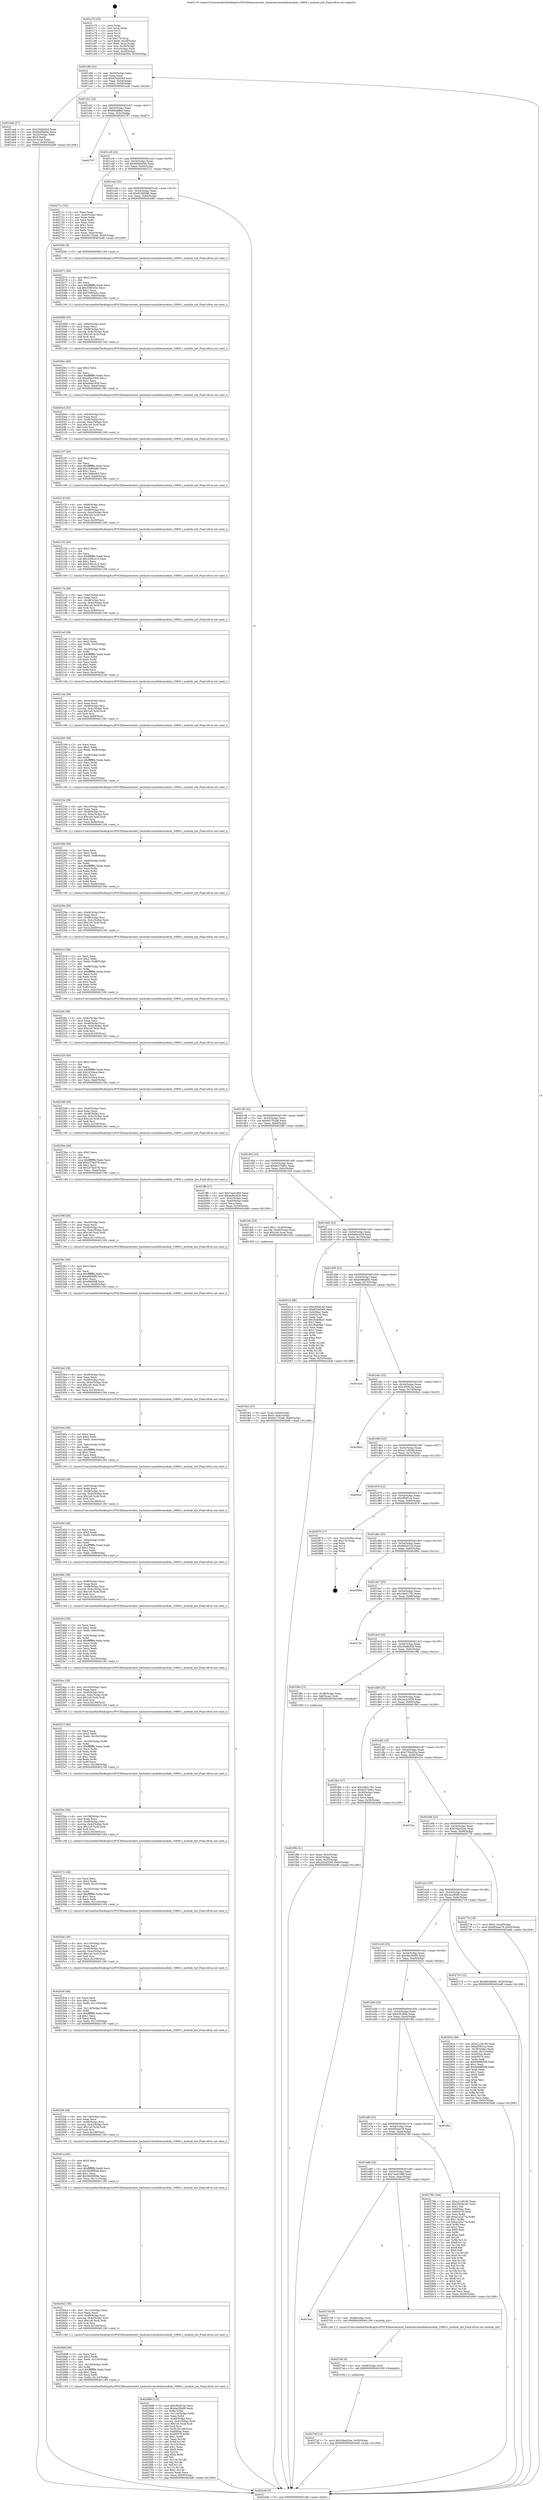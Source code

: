 digraph "0x401c70" {
  label = "0x401c70 (/mnt/c/Users/mathe/Desktop/tcc/POCII/binaries/extr_hashcatsrcmodulesmodule_10800.c_module_init_Final-ollvm.out::main(0))"
  labelloc = "t"
  node[shape=record]

  Entry [label="",width=0.3,height=0.3,shape=circle,fillcolor=black,style=filled]
  "0x401c9b" [label="{
     0x401c9b [23]\l
     | [instrs]\l
     &nbsp;&nbsp;0x401c9b \<+3\>: mov -0x50(%rbp),%eax\l
     &nbsp;&nbsp;0x401c9e \<+2\>: mov %eax,%ecx\l
     &nbsp;&nbsp;0x401ca0 \<+6\>: sub $0x833ab594,%ecx\l
     &nbsp;&nbsp;0x401ca6 \<+3\>: mov %eax,-0x54(%rbp)\l
     &nbsp;&nbsp;0x401ca9 \<+3\>: mov %ecx,-0x58(%rbp)\l
     &nbsp;&nbsp;0x401cac \<+6\>: je 0000000000401eab \<main+0x23b\>\l
  }"]
  "0x401eab" [label="{
     0x401eab [27]\l
     | [instrs]\l
     &nbsp;&nbsp;0x401eab \<+5\>: mov $0x20ddb92d,%eax\l
     &nbsp;&nbsp;0x401eb0 \<+5\>: mov $0xbb46a84e,%ecx\l
     &nbsp;&nbsp;0x401eb5 \<+3\>: mov -0x24(%rbp),%edx\l
     &nbsp;&nbsp;0x401eb8 \<+3\>: cmp $0x2,%edx\l
     &nbsp;&nbsp;0x401ebb \<+3\>: cmovne %ecx,%eax\l
     &nbsp;&nbsp;0x401ebe \<+3\>: mov %eax,-0x50(%rbp)\l
     &nbsp;&nbsp;0x401ec1 \<+5\>: jmp 0000000000402ed6 \<main+0x1266\>\l
  }"]
  "0x401cb2" [label="{
     0x401cb2 [22]\l
     | [instrs]\l
     &nbsp;&nbsp;0x401cb2 \<+5\>: jmp 0000000000401cb7 \<main+0x47\>\l
     &nbsp;&nbsp;0x401cb7 \<+3\>: mov -0x54(%rbp),%eax\l
     &nbsp;&nbsp;0x401cba \<+5\>: sub $0x844affed,%eax\l
     &nbsp;&nbsp;0x401cbf \<+3\>: mov %eax,-0x5c(%rbp)\l
     &nbsp;&nbsp;0x401cc2 \<+6\>: je 0000000000402767 \<main+0xaf7\>\l
  }"]
  "0x402ed6" [label="{
     0x402ed6 [5]\l
     | [instrs]\l
     &nbsp;&nbsp;0x402ed6 \<+5\>: jmp 0000000000401c9b \<main+0x2b\>\l
  }"]
  "0x401c70" [label="{
     0x401c70 [43]\l
     | [instrs]\l
     &nbsp;&nbsp;0x401c70 \<+1\>: push %rbp\l
     &nbsp;&nbsp;0x401c71 \<+3\>: mov %rsp,%rbp\l
     &nbsp;&nbsp;0x401c74 \<+2\>: push %r15\l
     &nbsp;&nbsp;0x401c76 \<+2\>: push %r14\l
     &nbsp;&nbsp;0x401c78 \<+1\>: push %rbx\l
     &nbsp;&nbsp;0x401c79 \<+7\>: sub $0x178,%rsp\l
     &nbsp;&nbsp;0x401c80 \<+7\>: movl $0x0,-0x28(%rbp)\l
     &nbsp;&nbsp;0x401c87 \<+3\>: mov %edi,-0x2c(%rbp)\l
     &nbsp;&nbsp;0x401c8a \<+4\>: mov %rsi,-0x38(%rbp)\l
     &nbsp;&nbsp;0x401c8e \<+3\>: mov -0x2c(%rbp),%edi\l
     &nbsp;&nbsp;0x401c91 \<+3\>: mov %edi,-0x24(%rbp)\l
     &nbsp;&nbsp;0x401c94 \<+7\>: movl $0x833ab594,-0x50(%rbp)\l
  }"]
  Exit [label="",width=0.3,height=0.3,shape=circle,fillcolor=black,style=filled,peripheries=2]
  "0x402767" [label="{
     0x402767\l
  }", style=dashed]
  "0x401cc8" [label="{
     0x401cc8 [22]\l
     | [instrs]\l
     &nbsp;&nbsp;0x401cc8 \<+5\>: jmp 0000000000401ccd \<main+0x5d\>\l
     &nbsp;&nbsp;0x401ccd \<+3\>: mov -0x54(%rbp),%eax\l
     &nbsp;&nbsp;0x401cd0 \<+5\>: sub $0x9004d646,%eax\l
     &nbsp;&nbsp;0x401cd5 \<+3\>: mov %eax,-0x60(%rbp)\l
     &nbsp;&nbsp;0x401cd8 \<+6\>: je 000000000040271c \<main+0xaac\>\l
  }"]
  "0x40274f" [label="{
     0x40274f [12]\l
     | [instrs]\l
     &nbsp;&nbsp;0x40274f \<+7\>: movl $0x34ba02ee,-0x50(%rbp)\l
     &nbsp;&nbsp;0x402756 \<+5\>: jmp 0000000000402ed6 \<main+0x1266\>\l
  }"]
  "0x40271c" [label="{
     0x40271c [33]\l
     | [instrs]\l
     &nbsp;&nbsp;0x40271c \<+2\>: xor %eax,%eax\l
     &nbsp;&nbsp;0x40271e \<+3\>: mov -0x4c(%rbp),%ecx\l
     &nbsp;&nbsp;0x402721 \<+2\>: mov %eax,%edx\l
     &nbsp;&nbsp;0x402723 \<+2\>: sub %ecx,%edx\l
     &nbsp;&nbsp;0x402725 \<+2\>: mov %eax,%ecx\l
     &nbsp;&nbsp;0x402727 \<+3\>: sub $0x1,%ecx\l
     &nbsp;&nbsp;0x40272a \<+2\>: add %ecx,%edx\l
     &nbsp;&nbsp;0x40272c \<+2\>: sub %edx,%eax\l
     &nbsp;&nbsp;0x40272e \<+3\>: mov %eax,-0x4c(%rbp)\l
     &nbsp;&nbsp;0x402731 \<+7\>: movl $0x941752a8,-0x50(%rbp)\l
     &nbsp;&nbsp;0x402738 \<+5\>: jmp 0000000000402ed6 \<main+0x1266\>\l
  }"]
  "0x401cde" [label="{
     0x401cde [22]\l
     | [instrs]\l
     &nbsp;&nbsp;0x401cde \<+5\>: jmp 0000000000401ce3 \<main+0x73\>\l
     &nbsp;&nbsp;0x401ce3 \<+3\>: mov -0x54(%rbp),%eax\l
     &nbsp;&nbsp;0x401ce6 \<+5\>: sub $0x925fd560,%eax\l
     &nbsp;&nbsp;0x401ceb \<+3\>: mov %eax,-0x64(%rbp)\l
     &nbsp;&nbsp;0x401cee \<+6\>: je 000000000040206c \<main+0x3fc\>\l
  }"]
  "0x402746" [label="{
     0x402746 [9]\l
     | [instrs]\l
     &nbsp;&nbsp;0x402746 \<+4\>: mov -0x48(%rbp),%rdi\l
     &nbsp;&nbsp;0x40274a \<+5\>: call 0000000000401030 \<free@plt\>\l
     | [calls]\l
     &nbsp;&nbsp;0x401030 \{1\} (unknown)\l
  }"]
  "0x40206c" [label="{
     0x40206c [5]\l
     | [instrs]\l
     &nbsp;&nbsp;0x40206c \<+5\>: call 0000000000401160 \<next_i\>\l
     | [calls]\l
     &nbsp;&nbsp;0x401160 \{1\} (/mnt/c/Users/mathe/Desktop/tcc/POCII/binaries/extr_hashcatsrcmodulesmodule_10800.c_module_init_Final-ollvm.out::next_i)\l
  }"]
  "0x401cf4" [label="{
     0x401cf4 [22]\l
     | [instrs]\l
     &nbsp;&nbsp;0x401cf4 \<+5\>: jmp 0000000000401cf9 \<main+0x89\>\l
     &nbsp;&nbsp;0x401cf9 \<+3\>: mov -0x54(%rbp),%eax\l
     &nbsp;&nbsp;0x401cfc \<+5\>: sub $0x941752a8,%eax\l
     &nbsp;&nbsp;0x401d01 \<+3\>: mov %eax,-0x68(%rbp)\l
     &nbsp;&nbsp;0x401d04 \<+6\>: je 0000000000401ff9 \<main+0x389\>\l
  }"]
  "0x401ea1" [label="{
     0x401ea1\l
  }", style=dashed]
  "0x401ff9" [label="{
     0x401ff9 [27]\l
     | [instrs]\l
     &nbsp;&nbsp;0x401ff9 \<+5\>: mov $0x7aa41668,%eax\l
     &nbsp;&nbsp;0x401ffe \<+5\>: mov $0xba8ec029,%ecx\l
     &nbsp;&nbsp;0x402003 \<+3\>: mov -0x4c(%rbp),%edx\l
     &nbsp;&nbsp;0x402006 \<+3\>: cmp -0x40(%rbp),%edx\l
     &nbsp;&nbsp;0x402009 \<+3\>: cmovl %ecx,%eax\l
     &nbsp;&nbsp;0x40200c \<+3\>: mov %eax,-0x50(%rbp)\l
     &nbsp;&nbsp;0x40200f \<+5\>: jmp 0000000000402ed6 \<main+0x1266\>\l
  }"]
  "0x401d0a" [label="{
     0x401d0a [22]\l
     | [instrs]\l
     &nbsp;&nbsp;0x401d0a \<+5\>: jmp 0000000000401d0f \<main+0x9f\>\l
     &nbsp;&nbsp;0x401d0f \<+3\>: mov -0x54(%rbp),%eax\l
     &nbsp;&nbsp;0x401d12 \<+5\>: sub $0x9c570d91,%eax\l
     &nbsp;&nbsp;0x401d17 \<+3\>: mov %eax,-0x6c(%rbp)\l
     &nbsp;&nbsp;0x401d1a \<+6\>: je 0000000000401fcb \<main+0x35b\>\l
  }"]
  "0x40273d" [label="{
     0x40273d [9]\l
     | [instrs]\l
     &nbsp;&nbsp;0x40273d \<+4\>: mov -0x48(%rbp),%rdi\l
     &nbsp;&nbsp;0x402741 \<+5\>: call 0000000000401240 \<module_init\>\l
     | [calls]\l
     &nbsp;&nbsp;0x401240 \{1\} (/mnt/c/Users/mathe/Desktop/tcc/POCII/binaries/extr_hashcatsrcmodulesmodule_10800.c_module_init_Final-ollvm.out::module_init)\l
  }"]
  "0x401fcb" [label="{
     0x401fcb [23]\l
     | [instrs]\l
     &nbsp;&nbsp;0x401fcb \<+7\>: movl $0x1,-0x40(%rbp)\l
     &nbsp;&nbsp;0x401fd2 \<+4\>: movslq -0x40(%rbp),%rax\l
     &nbsp;&nbsp;0x401fd6 \<+7\>: imul $0x1e0,%rax,%rdi\l
     &nbsp;&nbsp;0x401fdd \<+5\>: call 0000000000401050 \<malloc@plt\>\l
     | [calls]\l
     &nbsp;&nbsp;0x401050 \{1\} (unknown)\l
  }"]
  "0x401d20" [label="{
     0x401d20 [22]\l
     | [instrs]\l
     &nbsp;&nbsp;0x401d20 \<+5\>: jmp 0000000000401d25 \<main+0xb5\>\l
     &nbsp;&nbsp;0x401d25 \<+3\>: mov -0x54(%rbp),%eax\l
     &nbsp;&nbsp;0x401d28 \<+5\>: sub $0xba8ec029,%eax\l
     &nbsp;&nbsp;0x401d2d \<+3\>: mov %eax,-0x70(%rbp)\l
     &nbsp;&nbsp;0x401d30 \<+6\>: je 0000000000402014 \<main+0x3a4\>\l
  }"]
  "0x401e88" [label="{
     0x401e88 [25]\l
     | [instrs]\l
     &nbsp;&nbsp;0x401e88 \<+5\>: jmp 0000000000401e8d \<main+0x21d\>\l
     &nbsp;&nbsp;0x401e8d \<+3\>: mov -0x54(%rbp),%eax\l
     &nbsp;&nbsp;0x401e90 \<+5\>: sub $0x7aa41668,%eax\l
     &nbsp;&nbsp;0x401e95 \<+6\>: mov %eax,-0xac(%rbp)\l
     &nbsp;&nbsp;0x401e9b \<+6\>: je 000000000040273d \<main+0xacd\>\l
  }"]
  "0x402014" [label="{
     0x402014 [88]\l
     | [instrs]\l
     &nbsp;&nbsp;0x402014 \<+5\>: mov $0xc850f14e,%eax\l
     &nbsp;&nbsp;0x402019 \<+5\>: mov $0x925fd560,%ecx\l
     &nbsp;&nbsp;0x40201e \<+7\>: mov 0x4050ac,%edx\l
     &nbsp;&nbsp;0x402025 \<+7\>: mov 0x405070,%esi\l
     &nbsp;&nbsp;0x40202c \<+2\>: mov %edx,%edi\l
     &nbsp;&nbsp;0x40202e \<+6\>: add $0x3bde9ba7,%edi\l
     &nbsp;&nbsp;0x402034 \<+3\>: sub $0x1,%edi\l
     &nbsp;&nbsp;0x402037 \<+6\>: sub $0x3bde9ba7,%edi\l
     &nbsp;&nbsp;0x40203d \<+3\>: imul %edi,%edx\l
     &nbsp;&nbsp;0x402040 \<+3\>: and $0x1,%edx\l
     &nbsp;&nbsp;0x402043 \<+3\>: cmp $0x0,%edx\l
     &nbsp;&nbsp;0x402046 \<+4\>: sete %r8b\l
     &nbsp;&nbsp;0x40204a \<+3\>: cmp $0xa,%esi\l
     &nbsp;&nbsp;0x40204d \<+4\>: setl %r9b\l
     &nbsp;&nbsp;0x402051 \<+3\>: mov %r8b,%r10b\l
     &nbsp;&nbsp;0x402054 \<+3\>: and %r9b,%r10b\l
     &nbsp;&nbsp;0x402057 \<+3\>: xor %r9b,%r8b\l
     &nbsp;&nbsp;0x40205a \<+3\>: or %r8b,%r10b\l
     &nbsp;&nbsp;0x40205d \<+4\>: test $0x1,%r10b\l
     &nbsp;&nbsp;0x402061 \<+3\>: cmovne %ecx,%eax\l
     &nbsp;&nbsp;0x402064 \<+3\>: mov %eax,-0x50(%rbp)\l
     &nbsp;&nbsp;0x402067 \<+5\>: jmp 0000000000402ed6 \<main+0x1266\>\l
  }"]
  "0x401d36" [label="{
     0x401d36 [22]\l
     | [instrs]\l
     &nbsp;&nbsp;0x401d36 \<+5\>: jmp 0000000000401d3b \<main+0xcb\>\l
     &nbsp;&nbsp;0x401d3b \<+3\>: mov -0x54(%rbp),%eax\l
     &nbsp;&nbsp;0x401d3e \<+5\>: sub $0xbb46a84e,%eax\l
     &nbsp;&nbsp;0x401d43 \<+3\>: mov %eax,-0x74(%rbp)\l
     &nbsp;&nbsp;0x401d46 \<+6\>: je 0000000000401ec6 \<main+0x256\>\l
  }"]
  "0x40278b" [label="{
     0x40278b [144]\l
     | [instrs]\l
     &nbsp;&nbsp;0x40278b \<+5\>: mov $0xe11c8169,%eax\l
     &nbsp;&nbsp;0x402790 \<+5\>: mov $0x5bb0ec65,%ecx\l
     &nbsp;&nbsp;0x402795 \<+2\>: mov $0x1,%dl\l
     &nbsp;&nbsp;0x402797 \<+7\>: mov 0x4050ac,%esi\l
     &nbsp;&nbsp;0x40279e \<+7\>: mov 0x405070,%edi\l
     &nbsp;&nbsp;0x4027a5 \<+3\>: mov %esi,%r8d\l
     &nbsp;&nbsp;0x4027a8 \<+7\>: add $0xa1a2a77a,%r8d\l
     &nbsp;&nbsp;0x4027af \<+4\>: sub $0x1,%r8d\l
     &nbsp;&nbsp;0x4027b3 \<+7\>: sub $0xa1a2a77a,%r8d\l
     &nbsp;&nbsp;0x4027ba \<+4\>: imul %r8d,%esi\l
     &nbsp;&nbsp;0x4027be \<+3\>: and $0x1,%esi\l
     &nbsp;&nbsp;0x4027c1 \<+3\>: cmp $0x0,%esi\l
     &nbsp;&nbsp;0x4027c4 \<+4\>: sete %r9b\l
     &nbsp;&nbsp;0x4027c8 \<+3\>: cmp $0xa,%edi\l
     &nbsp;&nbsp;0x4027cb \<+4\>: setl %r10b\l
     &nbsp;&nbsp;0x4027cf \<+3\>: mov %r9b,%r11b\l
     &nbsp;&nbsp;0x4027d2 \<+4\>: xor $0xff,%r11b\l
     &nbsp;&nbsp;0x4027d6 \<+3\>: mov %r10b,%bl\l
     &nbsp;&nbsp;0x4027d9 \<+3\>: xor $0xff,%bl\l
     &nbsp;&nbsp;0x4027dc \<+3\>: xor $0x0,%dl\l
     &nbsp;&nbsp;0x4027df \<+3\>: mov %r11b,%r14b\l
     &nbsp;&nbsp;0x4027e2 \<+4\>: and $0x0,%r14b\l
     &nbsp;&nbsp;0x4027e6 \<+3\>: and %dl,%r9b\l
     &nbsp;&nbsp;0x4027e9 \<+3\>: mov %bl,%r15b\l
     &nbsp;&nbsp;0x4027ec \<+4\>: and $0x0,%r15b\l
     &nbsp;&nbsp;0x4027f0 \<+3\>: and %dl,%r10b\l
     &nbsp;&nbsp;0x4027f3 \<+3\>: or %r9b,%r14b\l
     &nbsp;&nbsp;0x4027f6 \<+3\>: or %r10b,%r15b\l
     &nbsp;&nbsp;0x4027f9 \<+3\>: xor %r15b,%r14b\l
     &nbsp;&nbsp;0x4027fc \<+3\>: or %bl,%r11b\l
     &nbsp;&nbsp;0x4027ff \<+4\>: xor $0xff,%r11b\l
     &nbsp;&nbsp;0x402803 \<+3\>: or $0x0,%dl\l
     &nbsp;&nbsp;0x402806 \<+3\>: and %dl,%r11b\l
     &nbsp;&nbsp;0x402809 \<+3\>: or %r11b,%r14b\l
     &nbsp;&nbsp;0x40280c \<+4\>: test $0x1,%r14b\l
     &nbsp;&nbsp;0x402810 \<+3\>: cmovne %ecx,%eax\l
     &nbsp;&nbsp;0x402813 \<+3\>: mov %eax,-0x50(%rbp)\l
     &nbsp;&nbsp;0x402816 \<+5\>: jmp 0000000000402ed6 \<main+0x1266\>\l
  }"]
  "0x401ec6" [label="{
     0x401ec6\l
  }", style=dashed]
  "0x401d4c" [label="{
     0x401d4c [22]\l
     | [instrs]\l
     &nbsp;&nbsp;0x401d4c \<+5\>: jmp 0000000000401d51 \<main+0xe1\>\l
     &nbsp;&nbsp;0x401d51 \<+3\>: mov -0x54(%rbp),%eax\l
     &nbsp;&nbsp;0x401d54 \<+5\>: sub $0xc850f14e,%eax\l
     &nbsp;&nbsp;0x401d59 \<+3\>: mov %eax,-0x78(%rbp)\l
     &nbsp;&nbsp;0x401d5c \<+6\>: je 00000000004028a2 \<main+0xc32\>\l
  }"]
  "0x401e6f" [label="{
     0x401e6f [25]\l
     | [instrs]\l
     &nbsp;&nbsp;0x401e6f \<+5\>: jmp 0000000000401e74 \<main+0x204\>\l
     &nbsp;&nbsp;0x401e74 \<+3\>: mov -0x54(%rbp),%eax\l
     &nbsp;&nbsp;0x401e77 \<+5\>: sub $0x6f3eae79,%eax\l
     &nbsp;&nbsp;0x401e7c \<+6\>: mov %eax,-0xa8(%rbp)\l
     &nbsp;&nbsp;0x401e82 \<+6\>: je 000000000040278b \<main+0xb1b\>\l
  }"]
  "0x4028a2" [label="{
     0x4028a2\l
  }", style=dashed]
  "0x401d62" [label="{
     0x401d62 [22]\l
     | [instrs]\l
     &nbsp;&nbsp;0x401d62 \<+5\>: jmp 0000000000401d67 \<main+0xf7\>\l
     &nbsp;&nbsp;0x401d67 \<+3\>: mov -0x54(%rbp),%eax\l
     &nbsp;&nbsp;0x401d6a \<+5\>: sub $0xe11c8169,%eax\l
     &nbsp;&nbsp;0x401d6f \<+3\>: mov %eax,-0x7c(%rbp)\l
     &nbsp;&nbsp;0x401d72 \<+6\>: je 0000000000402ecf \<main+0x125f\>\l
  }"]
  "0x401f82" [label="{
     0x401f82\l
  }", style=dashed]
  "0x402ecf" [label="{
     0x402ecf\l
  }", style=dashed]
  "0x401d78" [label="{
     0x401d78 [22]\l
     | [instrs]\l
     &nbsp;&nbsp;0x401d78 \<+5\>: jmp 0000000000401d7d \<main+0x10d\>\l
     &nbsp;&nbsp;0x401d7d \<+3\>: mov -0x54(%rbp),%eax\l
     &nbsp;&nbsp;0x401d80 \<+5\>: sub $0xef59f1ca,%eax\l
     &nbsp;&nbsp;0x401d85 \<+3\>: mov %eax,-0x80(%rbp)\l
     &nbsp;&nbsp;0x401d88 \<+6\>: je 0000000000402879 \<main+0xc09\>\l
  }"]
  "0x401e56" [label="{
     0x401e56 [25]\l
     | [instrs]\l
     &nbsp;&nbsp;0x401e56 \<+5\>: jmp 0000000000401e5b \<main+0x1eb\>\l
     &nbsp;&nbsp;0x401e5b \<+3\>: mov -0x54(%rbp),%eax\l
     &nbsp;&nbsp;0x401e5e \<+5\>: sub $0x63f1f0dc,%eax\l
     &nbsp;&nbsp;0x401e63 \<+6\>: mov %eax,-0xa4(%rbp)\l
     &nbsp;&nbsp;0x401e69 \<+6\>: je 0000000000401f82 \<main+0x312\>\l
  }"]
  "0x402879" [label="{
     0x402879 [17]\l
     | [instrs]\l
     &nbsp;&nbsp;0x402879 \<+3\>: mov -0x1c(%rbp),%eax\l
     &nbsp;&nbsp;0x40287c \<+7\>: add $0x178,%rsp\l
     &nbsp;&nbsp;0x402883 \<+1\>: pop %rbx\l
     &nbsp;&nbsp;0x402884 \<+2\>: pop %r14\l
     &nbsp;&nbsp;0x402886 \<+2\>: pop %r15\l
     &nbsp;&nbsp;0x402888 \<+1\>: pop %rbp\l
     &nbsp;&nbsp;0x402889 \<+1\>: ret\l
  }"]
  "0x401d8e" [label="{
     0x401d8e [25]\l
     | [instrs]\l
     &nbsp;&nbsp;0x401d8e \<+5\>: jmp 0000000000401d93 \<main+0x123\>\l
     &nbsp;&nbsp;0x401d93 \<+3\>: mov -0x54(%rbp),%eax\l
     &nbsp;&nbsp;0x401d96 \<+5\>: sub $0xfd2b012d,%eax\l
     &nbsp;&nbsp;0x401d9b \<+6\>: mov %eax,-0x84(%rbp)\l
     &nbsp;&nbsp;0x401da1 \<+6\>: je 000000000040288a \<main+0xc1a\>\l
  }"]
  "0x40281b" [label="{
     0x40281b [94]\l
     | [instrs]\l
     &nbsp;&nbsp;0x40281b \<+5\>: mov $0xe11c8169,%eax\l
     &nbsp;&nbsp;0x402820 \<+5\>: mov $0xef59f1ca,%ecx\l
     &nbsp;&nbsp;0x402825 \<+3\>: mov -0x28(%rbp),%edx\l
     &nbsp;&nbsp;0x402828 \<+3\>: mov %edx,-0x1c(%rbp)\l
     &nbsp;&nbsp;0x40282b \<+7\>: mov 0x4050ac,%edx\l
     &nbsp;&nbsp;0x402832 \<+7\>: mov 0x405070,%esi\l
     &nbsp;&nbsp;0x402839 \<+2\>: mov %edx,%edi\l
     &nbsp;&nbsp;0x40283b \<+6\>: sub $0x94986599,%edi\l
     &nbsp;&nbsp;0x402841 \<+3\>: sub $0x1,%edi\l
     &nbsp;&nbsp;0x402844 \<+6\>: add $0x94986599,%edi\l
     &nbsp;&nbsp;0x40284a \<+3\>: imul %edi,%edx\l
     &nbsp;&nbsp;0x40284d \<+3\>: and $0x1,%edx\l
     &nbsp;&nbsp;0x402850 \<+3\>: cmp $0x0,%edx\l
     &nbsp;&nbsp;0x402853 \<+4\>: sete %r8b\l
     &nbsp;&nbsp;0x402857 \<+3\>: cmp $0xa,%esi\l
     &nbsp;&nbsp;0x40285a \<+4\>: setl %r9b\l
     &nbsp;&nbsp;0x40285e \<+3\>: mov %r8b,%r10b\l
     &nbsp;&nbsp;0x402861 \<+3\>: and %r9b,%r10b\l
     &nbsp;&nbsp;0x402864 \<+3\>: xor %r9b,%r8b\l
     &nbsp;&nbsp;0x402867 \<+3\>: or %r8b,%r10b\l
     &nbsp;&nbsp;0x40286a \<+4\>: test $0x1,%r10b\l
     &nbsp;&nbsp;0x40286e \<+3\>: cmovne %ecx,%eax\l
     &nbsp;&nbsp;0x402871 \<+3\>: mov %eax,-0x50(%rbp)\l
     &nbsp;&nbsp;0x402874 \<+5\>: jmp 0000000000402ed6 \<main+0x1266\>\l
  }"]
  "0x40288a" [label="{
     0x40288a\l
  }", style=dashed]
  "0x401da7" [label="{
     0x401da7 [25]\l
     | [instrs]\l
     &nbsp;&nbsp;0x401da7 \<+5\>: jmp 0000000000401dac \<main+0x13c\>\l
     &nbsp;&nbsp;0x401dac \<+3\>: mov -0x54(%rbp),%eax\l
     &nbsp;&nbsp;0x401daf \<+5\>: sub $0x18a51781,%eax\l
     &nbsp;&nbsp;0x401db4 \<+6\>: mov %eax,-0x88(%rbp)\l
     &nbsp;&nbsp;0x401dba \<+6\>: je 000000000040275b \<main+0xaeb\>\l
  }"]
  "0x401e3d" [label="{
     0x401e3d [25]\l
     | [instrs]\l
     &nbsp;&nbsp;0x401e3d \<+5\>: jmp 0000000000401e42 \<main+0x1d2\>\l
     &nbsp;&nbsp;0x401e42 \<+3\>: mov -0x54(%rbp),%eax\l
     &nbsp;&nbsp;0x401e45 \<+5\>: sub $0x5bb0ec65,%eax\l
     &nbsp;&nbsp;0x401e4a \<+6\>: mov %eax,-0xa0(%rbp)\l
     &nbsp;&nbsp;0x401e50 \<+6\>: je 000000000040281b \<main+0xbab\>\l
  }"]
  "0x40275b" [label="{
     0x40275b\l
  }", style=dashed]
  "0x401dc0" [label="{
     0x401dc0 [25]\l
     | [instrs]\l
     &nbsp;&nbsp;0x401dc0 \<+5\>: jmp 0000000000401dc5 \<main+0x155\>\l
     &nbsp;&nbsp;0x401dc5 \<+3\>: mov -0x54(%rbp),%eax\l
     &nbsp;&nbsp;0x401dc8 \<+5\>: sub $0x20ddb92d,%eax\l
     &nbsp;&nbsp;0x401dcd \<+6\>: mov %eax,-0x8c(%rbp)\l
     &nbsp;&nbsp;0x401dd3 \<+6\>: je 0000000000401f8e \<main+0x31e\>\l
  }"]
  "0x402710" [label="{
     0x402710 [12]\l
     | [instrs]\l
     &nbsp;&nbsp;0x402710 \<+7\>: movl $0x9004d646,-0x50(%rbp)\l
     &nbsp;&nbsp;0x402717 \<+5\>: jmp 0000000000402ed6 \<main+0x1266\>\l
  }"]
  "0x401f8e" [label="{
     0x401f8e [13]\l
     | [instrs]\l
     &nbsp;&nbsp;0x401f8e \<+4\>: mov -0x38(%rbp),%rax\l
     &nbsp;&nbsp;0x401f92 \<+4\>: mov 0x8(%rax),%rdi\l
     &nbsp;&nbsp;0x401f96 \<+5\>: call 0000000000401060 \<atoi@plt\>\l
     | [calls]\l
     &nbsp;&nbsp;0x401060 \{1\} (unknown)\l
  }"]
  "0x401dd9" [label="{
     0x401dd9 [25]\l
     | [instrs]\l
     &nbsp;&nbsp;0x401dd9 \<+5\>: jmp 0000000000401dde \<main+0x16e\>\l
     &nbsp;&nbsp;0x401dde \<+3\>: mov -0x54(%rbp),%eax\l
     &nbsp;&nbsp;0x401de1 \<+5\>: sub $0x242a2039,%eax\l
     &nbsp;&nbsp;0x401de6 \<+6\>: mov %eax,-0x90(%rbp)\l
     &nbsp;&nbsp;0x401dec \<+6\>: je 0000000000401fb0 \<main+0x340\>\l
  }"]
  "0x401f9b" [label="{
     0x401f9b [21]\l
     | [instrs]\l
     &nbsp;&nbsp;0x401f9b \<+3\>: mov %eax,-0x3c(%rbp)\l
     &nbsp;&nbsp;0x401f9e \<+3\>: mov -0x3c(%rbp),%eax\l
     &nbsp;&nbsp;0x401fa1 \<+3\>: mov %eax,-0x20(%rbp)\l
     &nbsp;&nbsp;0x401fa4 \<+7\>: movl $0x242a2039,-0x50(%rbp)\l
     &nbsp;&nbsp;0x401fab \<+5\>: jmp 0000000000402ed6 \<main+0x1266\>\l
  }"]
  "0x401e24" [label="{
     0x401e24 [25]\l
     | [instrs]\l
     &nbsp;&nbsp;0x401e24 \<+5\>: jmp 0000000000401e29 \<main+0x1b9\>\l
     &nbsp;&nbsp;0x401e29 \<+3\>: mov -0x54(%rbp),%eax\l
     &nbsp;&nbsp;0x401e2c \<+5\>: sub $0x4a2f0ef9,%eax\l
     &nbsp;&nbsp;0x401e31 \<+6\>: mov %eax,-0x9c(%rbp)\l
     &nbsp;&nbsp;0x401e37 \<+6\>: je 0000000000402710 \<main+0xaa0\>\l
  }"]
  "0x401fb0" [label="{
     0x401fb0 [27]\l
     | [instrs]\l
     &nbsp;&nbsp;0x401fb0 \<+5\>: mov $0x18a51781,%eax\l
     &nbsp;&nbsp;0x401fb5 \<+5\>: mov $0x9c570d91,%ecx\l
     &nbsp;&nbsp;0x401fba \<+3\>: mov -0x20(%rbp),%edx\l
     &nbsp;&nbsp;0x401fbd \<+3\>: cmp $0x0,%edx\l
     &nbsp;&nbsp;0x401fc0 \<+3\>: cmove %ecx,%eax\l
     &nbsp;&nbsp;0x401fc3 \<+3\>: mov %eax,-0x50(%rbp)\l
     &nbsp;&nbsp;0x401fc6 \<+5\>: jmp 0000000000402ed6 \<main+0x1266\>\l
  }"]
  "0x401df2" [label="{
     0x401df2 [25]\l
     | [instrs]\l
     &nbsp;&nbsp;0x401df2 \<+5\>: jmp 0000000000401df7 \<main+0x187\>\l
     &nbsp;&nbsp;0x401df7 \<+3\>: mov -0x54(%rbp),%eax\l
     &nbsp;&nbsp;0x401dfa \<+5\>: sub $0x2764d20a,%eax\l
     &nbsp;&nbsp;0x401dff \<+6\>: mov %eax,-0x94(%rbp)\l
     &nbsp;&nbsp;0x401e05 \<+6\>: je 0000000000401f1e \<main+0x2ae\>\l
  }"]
  "0x401fe2" [label="{
     0x401fe2 [23]\l
     | [instrs]\l
     &nbsp;&nbsp;0x401fe2 \<+4\>: mov %rax,-0x48(%rbp)\l
     &nbsp;&nbsp;0x401fe6 \<+7\>: movl $0x0,-0x4c(%rbp)\l
     &nbsp;&nbsp;0x401fed \<+7\>: movl $0x941752a8,-0x50(%rbp)\l
     &nbsp;&nbsp;0x401ff4 \<+5\>: jmp 0000000000402ed6 \<main+0x1266\>\l
  }"]
  "0x402071" [label="{
     0x402071 [40]\l
     | [instrs]\l
     &nbsp;&nbsp;0x402071 \<+5\>: mov $0x2,%ecx\l
     &nbsp;&nbsp;0x402076 \<+1\>: cltd\l
     &nbsp;&nbsp;0x402077 \<+2\>: idiv %ecx\l
     &nbsp;&nbsp;0x402079 \<+6\>: imul $0xfffffffe,%edx,%ecx\l
     &nbsp;&nbsp;0x40207f \<+6\>: sub $0x33f63e5c,%ecx\l
     &nbsp;&nbsp;0x402085 \<+3\>: add $0x1,%ecx\l
     &nbsp;&nbsp;0x402088 \<+6\>: add $0x33f63e5c,%ecx\l
     &nbsp;&nbsp;0x40208e \<+6\>: mov %ecx,-0xb0(%rbp)\l
     &nbsp;&nbsp;0x402094 \<+5\>: call 0000000000401160 \<next_i\>\l
     | [calls]\l
     &nbsp;&nbsp;0x401160 \{1\} (/mnt/c/Users/mathe/Desktop/tcc/POCII/binaries/extr_hashcatsrcmodulesmodule_10800.c_module_init_Final-ollvm.out::next_i)\l
  }"]
  "0x402099" [label="{
     0x402099 [35]\l
     | [instrs]\l
     &nbsp;&nbsp;0x402099 \<+6\>: mov -0xb0(%rbp),%ecx\l
     &nbsp;&nbsp;0x40209f \<+3\>: imul %eax,%ecx\l
     &nbsp;&nbsp;0x4020a2 \<+4\>: mov -0x48(%rbp),%rsi\l
     &nbsp;&nbsp;0x4020a6 \<+4\>: movslq -0x4c(%rbp),%rdi\l
     &nbsp;&nbsp;0x4020aa \<+7\>: imul $0x1e0,%rdi,%rdi\l
     &nbsp;&nbsp;0x4020b1 \<+3\>: add %rdi,%rsi\l
     &nbsp;&nbsp;0x4020b4 \<+3\>: mov %ecx,0x18(%rsi)\l
     &nbsp;&nbsp;0x4020b7 \<+5\>: call 0000000000401160 \<next_i\>\l
     | [calls]\l
     &nbsp;&nbsp;0x401160 \{1\} (/mnt/c/Users/mathe/Desktop/tcc/POCII/binaries/extr_hashcatsrcmodulesmodule_10800.c_module_init_Final-ollvm.out::next_i)\l
  }"]
  "0x4020bc" [label="{
     0x4020bc [40]\l
     | [instrs]\l
     &nbsp;&nbsp;0x4020bc \<+5\>: mov $0x2,%ecx\l
     &nbsp;&nbsp;0x4020c1 \<+1\>: cltd\l
     &nbsp;&nbsp;0x4020c2 \<+2\>: idiv %ecx\l
     &nbsp;&nbsp;0x4020c4 \<+6\>: imul $0xfffffffe,%edx,%ecx\l
     &nbsp;&nbsp;0x4020ca \<+6\>: sub $0xa94e192b,%ecx\l
     &nbsp;&nbsp;0x4020d0 \<+3\>: add $0x1,%ecx\l
     &nbsp;&nbsp;0x4020d3 \<+6\>: add $0xa94e192b,%ecx\l
     &nbsp;&nbsp;0x4020d9 \<+6\>: mov %ecx,-0xb4(%rbp)\l
     &nbsp;&nbsp;0x4020df \<+5\>: call 0000000000401160 \<next_i\>\l
     | [calls]\l
     &nbsp;&nbsp;0x401160 \{1\} (/mnt/c/Users/mathe/Desktop/tcc/POCII/binaries/extr_hashcatsrcmodulesmodule_10800.c_module_init_Final-ollvm.out::next_i)\l
  }"]
  "0x4020e4" [label="{
     0x4020e4 [35]\l
     | [instrs]\l
     &nbsp;&nbsp;0x4020e4 \<+6\>: mov -0xb4(%rbp),%ecx\l
     &nbsp;&nbsp;0x4020ea \<+3\>: imul %eax,%ecx\l
     &nbsp;&nbsp;0x4020ed \<+4\>: mov -0x48(%rbp),%rsi\l
     &nbsp;&nbsp;0x4020f1 \<+4\>: movslq -0x4c(%rbp),%rdi\l
     &nbsp;&nbsp;0x4020f5 \<+7\>: imul $0x1e0,%rdi,%rdi\l
     &nbsp;&nbsp;0x4020fc \<+3\>: add %rdi,%rsi\l
     &nbsp;&nbsp;0x4020ff \<+3\>: mov %ecx,0x1c(%rsi)\l
     &nbsp;&nbsp;0x402102 \<+5\>: call 0000000000401160 \<next_i\>\l
     | [calls]\l
     &nbsp;&nbsp;0x401160 \{1\} (/mnt/c/Users/mathe/Desktop/tcc/POCII/binaries/extr_hashcatsrcmodulesmodule_10800.c_module_init_Final-ollvm.out::next_i)\l
  }"]
  "0x402107" [label="{
     0x402107 [40]\l
     | [instrs]\l
     &nbsp;&nbsp;0x402107 \<+5\>: mov $0x2,%ecx\l
     &nbsp;&nbsp;0x40210c \<+1\>: cltd\l
     &nbsp;&nbsp;0x40210d \<+2\>: idiv %ecx\l
     &nbsp;&nbsp;0x40210f \<+6\>: imul $0xfffffffe,%edx,%ecx\l
     &nbsp;&nbsp;0x402115 \<+6\>: add $0x1b99a463,%ecx\l
     &nbsp;&nbsp;0x40211b \<+3\>: add $0x1,%ecx\l
     &nbsp;&nbsp;0x40211e \<+6\>: sub $0x1b99a463,%ecx\l
     &nbsp;&nbsp;0x402124 \<+6\>: mov %ecx,-0xb8(%rbp)\l
     &nbsp;&nbsp;0x40212a \<+5\>: call 0000000000401160 \<next_i\>\l
     | [calls]\l
     &nbsp;&nbsp;0x401160 \{1\} (/mnt/c/Users/mathe/Desktop/tcc/POCII/binaries/extr_hashcatsrcmodulesmodule_10800.c_module_init_Final-ollvm.out::next_i)\l
  }"]
  "0x40212f" [label="{
     0x40212f [35]\l
     | [instrs]\l
     &nbsp;&nbsp;0x40212f \<+6\>: mov -0xb8(%rbp),%ecx\l
     &nbsp;&nbsp;0x402135 \<+3\>: imul %eax,%ecx\l
     &nbsp;&nbsp;0x402138 \<+4\>: mov -0x48(%rbp),%rsi\l
     &nbsp;&nbsp;0x40213c \<+4\>: movslq -0x4c(%rbp),%rdi\l
     &nbsp;&nbsp;0x402140 \<+7\>: imul $0x1e0,%rdi,%rdi\l
     &nbsp;&nbsp;0x402147 \<+3\>: add %rdi,%rsi\l
     &nbsp;&nbsp;0x40214a \<+3\>: mov %ecx,0x28(%rsi)\l
     &nbsp;&nbsp;0x40214d \<+5\>: call 0000000000401160 \<next_i\>\l
     | [calls]\l
     &nbsp;&nbsp;0x401160 \{1\} (/mnt/c/Users/mathe/Desktop/tcc/POCII/binaries/extr_hashcatsrcmodulesmodule_10800.c_module_init_Final-ollvm.out::next_i)\l
  }"]
  "0x402152" [label="{
     0x402152 [40]\l
     | [instrs]\l
     &nbsp;&nbsp;0x402152 \<+5\>: mov $0x2,%ecx\l
     &nbsp;&nbsp;0x402157 \<+1\>: cltd\l
     &nbsp;&nbsp;0x402158 \<+2\>: idiv %ecx\l
     &nbsp;&nbsp;0x40215a \<+6\>: imul $0xfffffffe,%edx,%ecx\l
     &nbsp;&nbsp;0x402160 \<+6\>: sub $0x2c94c415,%ecx\l
     &nbsp;&nbsp;0x402166 \<+3\>: add $0x1,%ecx\l
     &nbsp;&nbsp;0x402169 \<+6\>: add $0x2c94c415,%ecx\l
     &nbsp;&nbsp;0x40216f \<+6\>: mov %ecx,-0xbc(%rbp)\l
     &nbsp;&nbsp;0x402175 \<+5\>: call 0000000000401160 \<next_i\>\l
     | [calls]\l
     &nbsp;&nbsp;0x401160 \{1\} (/mnt/c/Users/mathe/Desktop/tcc/POCII/binaries/extr_hashcatsrcmodulesmodule_10800.c_module_init_Final-ollvm.out::next_i)\l
  }"]
  "0x40217a" [label="{
     0x40217a [38]\l
     | [instrs]\l
     &nbsp;&nbsp;0x40217a \<+6\>: mov -0xbc(%rbp),%ecx\l
     &nbsp;&nbsp;0x402180 \<+3\>: imul %eax,%ecx\l
     &nbsp;&nbsp;0x402183 \<+4\>: mov -0x48(%rbp),%rsi\l
     &nbsp;&nbsp;0x402187 \<+4\>: movslq -0x4c(%rbp),%rdi\l
     &nbsp;&nbsp;0x40218b \<+7\>: imul $0x1e0,%rdi,%rdi\l
     &nbsp;&nbsp;0x402192 \<+3\>: add %rdi,%rsi\l
     &nbsp;&nbsp;0x402195 \<+6\>: mov %ecx,0x80(%rsi)\l
     &nbsp;&nbsp;0x40219b \<+5\>: call 0000000000401160 \<next_i\>\l
     | [calls]\l
     &nbsp;&nbsp;0x401160 \{1\} (/mnt/c/Users/mathe/Desktop/tcc/POCII/binaries/extr_hashcatsrcmodulesmodule_10800.c_module_init_Final-ollvm.out::next_i)\l
  }"]
  "0x4021a0" [label="{
     0x4021a0 [58]\l
     | [instrs]\l
     &nbsp;&nbsp;0x4021a0 \<+2\>: xor %ecx,%ecx\l
     &nbsp;&nbsp;0x4021a2 \<+5\>: mov $0x2,%edx\l
     &nbsp;&nbsp;0x4021a7 \<+6\>: mov %edx,-0xc0(%rbp)\l
     &nbsp;&nbsp;0x4021ad \<+1\>: cltd\l
     &nbsp;&nbsp;0x4021ae \<+7\>: mov -0xc0(%rbp),%r8d\l
     &nbsp;&nbsp;0x4021b5 \<+3\>: idiv %r8d\l
     &nbsp;&nbsp;0x4021b8 \<+6\>: imul $0xfffffffe,%edx,%edx\l
     &nbsp;&nbsp;0x4021be \<+3\>: mov %ecx,%r9d\l
     &nbsp;&nbsp;0x4021c1 \<+3\>: sub %edx,%r9d\l
     &nbsp;&nbsp;0x4021c4 \<+2\>: mov %ecx,%edx\l
     &nbsp;&nbsp;0x4021c6 \<+3\>: sub $0x1,%edx\l
     &nbsp;&nbsp;0x4021c9 \<+3\>: add %edx,%r9d\l
     &nbsp;&nbsp;0x4021cc \<+3\>: sub %r9d,%ecx\l
     &nbsp;&nbsp;0x4021cf \<+6\>: mov %ecx,-0xc4(%rbp)\l
     &nbsp;&nbsp;0x4021d5 \<+5\>: call 0000000000401160 \<next_i\>\l
     | [calls]\l
     &nbsp;&nbsp;0x401160 \{1\} (/mnt/c/Users/mathe/Desktop/tcc/POCII/binaries/extr_hashcatsrcmodulesmodule_10800.c_module_init_Final-ollvm.out::next_i)\l
  }"]
  "0x4021da" [label="{
     0x4021da [38]\l
     | [instrs]\l
     &nbsp;&nbsp;0x4021da \<+6\>: mov -0xc4(%rbp),%ecx\l
     &nbsp;&nbsp;0x4021e0 \<+3\>: imul %eax,%ecx\l
     &nbsp;&nbsp;0x4021e3 \<+4\>: mov -0x48(%rbp),%rsi\l
     &nbsp;&nbsp;0x4021e7 \<+4\>: movslq -0x4c(%rbp),%rdi\l
     &nbsp;&nbsp;0x4021eb \<+7\>: imul $0x1e0,%rdi,%rdi\l
     &nbsp;&nbsp;0x4021f2 \<+3\>: add %rdi,%rsi\l
     &nbsp;&nbsp;0x4021f5 \<+6\>: mov %ecx,0x84(%rsi)\l
     &nbsp;&nbsp;0x4021fb \<+5\>: call 0000000000401160 \<next_i\>\l
     | [calls]\l
     &nbsp;&nbsp;0x401160 \{1\} (/mnt/c/Users/mathe/Desktop/tcc/POCII/binaries/extr_hashcatsrcmodulesmodule_10800.c_module_init_Final-ollvm.out::next_i)\l
  }"]
  "0x402200" [label="{
     0x402200 [58]\l
     | [instrs]\l
     &nbsp;&nbsp;0x402200 \<+2\>: xor %ecx,%ecx\l
     &nbsp;&nbsp;0x402202 \<+5\>: mov $0x2,%edx\l
     &nbsp;&nbsp;0x402207 \<+6\>: mov %edx,-0xc8(%rbp)\l
     &nbsp;&nbsp;0x40220d \<+1\>: cltd\l
     &nbsp;&nbsp;0x40220e \<+7\>: mov -0xc8(%rbp),%r8d\l
     &nbsp;&nbsp;0x402215 \<+3\>: idiv %r8d\l
     &nbsp;&nbsp;0x402218 \<+6\>: imul $0xfffffffe,%edx,%edx\l
     &nbsp;&nbsp;0x40221e \<+3\>: mov %ecx,%r9d\l
     &nbsp;&nbsp;0x402221 \<+3\>: sub %edx,%r9d\l
     &nbsp;&nbsp;0x402224 \<+2\>: mov %ecx,%edx\l
     &nbsp;&nbsp;0x402226 \<+3\>: sub $0x1,%edx\l
     &nbsp;&nbsp;0x402229 \<+3\>: add %edx,%r9d\l
     &nbsp;&nbsp;0x40222c \<+3\>: sub %r9d,%ecx\l
     &nbsp;&nbsp;0x40222f \<+6\>: mov %ecx,-0xcc(%rbp)\l
     &nbsp;&nbsp;0x402235 \<+5\>: call 0000000000401160 \<next_i\>\l
     | [calls]\l
     &nbsp;&nbsp;0x401160 \{1\} (/mnt/c/Users/mathe/Desktop/tcc/POCII/binaries/extr_hashcatsrcmodulesmodule_10800.c_module_init_Final-ollvm.out::next_i)\l
  }"]
  "0x40223a" [label="{
     0x40223a [38]\l
     | [instrs]\l
     &nbsp;&nbsp;0x40223a \<+6\>: mov -0xcc(%rbp),%ecx\l
     &nbsp;&nbsp;0x402240 \<+3\>: imul %eax,%ecx\l
     &nbsp;&nbsp;0x402243 \<+4\>: mov -0x48(%rbp),%rsi\l
     &nbsp;&nbsp;0x402247 \<+4\>: movslq -0x4c(%rbp),%rdi\l
     &nbsp;&nbsp;0x40224b \<+7\>: imul $0x1e0,%rdi,%rdi\l
     &nbsp;&nbsp;0x402252 \<+3\>: add %rdi,%rsi\l
     &nbsp;&nbsp;0x402255 \<+6\>: mov %ecx,0x90(%rsi)\l
     &nbsp;&nbsp;0x40225b \<+5\>: call 0000000000401160 \<next_i\>\l
     | [calls]\l
     &nbsp;&nbsp;0x401160 \{1\} (/mnt/c/Users/mathe/Desktop/tcc/POCII/binaries/extr_hashcatsrcmodulesmodule_10800.c_module_init_Final-ollvm.out::next_i)\l
  }"]
  "0x402260" [label="{
     0x402260 [58]\l
     | [instrs]\l
     &nbsp;&nbsp;0x402260 \<+2\>: xor %ecx,%ecx\l
     &nbsp;&nbsp;0x402262 \<+5\>: mov $0x2,%edx\l
     &nbsp;&nbsp;0x402267 \<+6\>: mov %edx,-0xd0(%rbp)\l
     &nbsp;&nbsp;0x40226d \<+1\>: cltd\l
     &nbsp;&nbsp;0x40226e \<+7\>: mov -0xd0(%rbp),%r8d\l
     &nbsp;&nbsp;0x402275 \<+3\>: idiv %r8d\l
     &nbsp;&nbsp;0x402278 \<+6\>: imul $0xfffffffe,%edx,%edx\l
     &nbsp;&nbsp;0x40227e \<+3\>: mov %ecx,%r9d\l
     &nbsp;&nbsp;0x402281 \<+3\>: sub %edx,%r9d\l
     &nbsp;&nbsp;0x402284 \<+2\>: mov %ecx,%edx\l
     &nbsp;&nbsp;0x402286 \<+3\>: sub $0x1,%edx\l
     &nbsp;&nbsp;0x402289 \<+3\>: add %edx,%r9d\l
     &nbsp;&nbsp;0x40228c \<+3\>: sub %r9d,%ecx\l
     &nbsp;&nbsp;0x40228f \<+6\>: mov %ecx,-0xd4(%rbp)\l
     &nbsp;&nbsp;0x402295 \<+5\>: call 0000000000401160 \<next_i\>\l
     | [calls]\l
     &nbsp;&nbsp;0x401160 \{1\} (/mnt/c/Users/mathe/Desktop/tcc/POCII/binaries/extr_hashcatsrcmodulesmodule_10800.c_module_init_Final-ollvm.out::next_i)\l
  }"]
  "0x40229a" [label="{
     0x40229a [38]\l
     | [instrs]\l
     &nbsp;&nbsp;0x40229a \<+6\>: mov -0xd4(%rbp),%ecx\l
     &nbsp;&nbsp;0x4022a0 \<+3\>: imul %eax,%ecx\l
     &nbsp;&nbsp;0x4022a3 \<+4\>: mov -0x48(%rbp),%rsi\l
     &nbsp;&nbsp;0x4022a7 \<+4\>: movslq -0x4c(%rbp),%rdi\l
     &nbsp;&nbsp;0x4022ab \<+7\>: imul $0x1e0,%rdi,%rdi\l
     &nbsp;&nbsp;0x4022b2 \<+3\>: add %rdi,%rsi\l
     &nbsp;&nbsp;0x4022b5 \<+6\>: mov %ecx,0xd0(%rsi)\l
     &nbsp;&nbsp;0x4022bb \<+5\>: call 0000000000401160 \<next_i\>\l
     | [calls]\l
     &nbsp;&nbsp;0x401160 \{1\} (/mnt/c/Users/mathe/Desktop/tcc/POCII/binaries/extr_hashcatsrcmodulesmodule_10800.c_module_init_Final-ollvm.out::next_i)\l
  }"]
  "0x4022c0" [label="{
     0x4022c0 [58]\l
     | [instrs]\l
     &nbsp;&nbsp;0x4022c0 \<+2\>: xor %ecx,%ecx\l
     &nbsp;&nbsp;0x4022c2 \<+5\>: mov $0x2,%edx\l
     &nbsp;&nbsp;0x4022c7 \<+6\>: mov %edx,-0xd8(%rbp)\l
     &nbsp;&nbsp;0x4022cd \<+1\>: cltd\l
     &nbsp;&nbsp;0x4022ce \<+7\>: mov -0xd8(%rbp),%r8d\l
     &nbsp;&nbsp;0x4022d5 \<+3\>: idiv %r8d\l
     &nbsp;&nbsp;0x4022d8 \<+6\>: imul $0xfffffffe,%edx,%edx\l
     &nbsp;&nbsp;0x4022de \<+3\>: mov %ecx,%r9d\l
     &nbsp;&nbsp;0x4022e1 \<+3\>: sub %edx,%r9d\l
     &nbsp;&nbsp;0x4022e4 \<+2\>: mov %ecx,%edx\l
     &nbsp;&nbsp;0x4022e6 \<+3\>: sub $0x1,%edx\l
     &nbsp;&nbsp;0x4022e9 \<+3\>: add %edx,%r9d\l
     &nbsp;&nbsp;0x4022ec \<+3\>: sub %r9d,%ecx\l
     &nbsp;&nbsp;0x4022ef \<+6\>: mov %ecx,-0xdc(%rbp)\l
     &nbsp;&nbsp;0x4022f5 \<+5\>: call 0000000000401160 \<next_i\>\l
     | [calls]\l
     &nbsp;&nbsp;0x401160 \{1\} (/mnt/c/Users/mathe/Desktop/tcc/POCII/binaries/extr_hashcatsrcmodulesmodule_10800.c_module_init_Final-ollvm.out::next_i)\l
  }"]
  "0x4022fa" [label="{
     0x4022fa [38]\l
     | [instrs]\l
     &nbsp;&nbsp;0x4022fa \<+6\>: mov -0xdc(%rbp),%ecx\l
     &nbsp;&nbsp;0x402300 \<+3\>: imul %eax,%ecx\l
     &nbsp;&nbsp;0x402303 \<+4\>: mov -0x48(%rbp),%rsi\l
     &nbsp;&nbsp;0x402307 \<+4\>: movslq -0x4c(%rbp),%rdi\l
     &nbsp;&nbsp;0x40230b \<+7\>: imul $0x1e0,%rdi,%rdi\l
     &nbsp;&nbsp;0x402312 \<+3\>: add %rdi,%rsi\l
     &nbsp;&nbsp;0x402315 \<+6\>: mov %ecx,0x100(%rsi)\l
     &nbsp;&nbsp;0x40231b \<+5\>: call 0000000000401160 \<next_i\>\l
     | [calls]\l
     &nbsp;&nbsp;0x401160 \{1\} (/mnt/c/Users/mathe/Desktop/tcc/POCII/binaries/extr_hashcatsrcmodulesmodule_10800.c_module_init_Final-ollvm.out::next_i)\l
  }"]
  "0x402320" [label="{
     0x402320 [40]\l
     | [instrs]\l
     &nbsp;&nbsp;0x402320 \<+5\>: mov $0x2,%ecx\l
     &nbsp;&nbsp;0x402325 \<+1\>: cltd\l
     &nbsp;&nbsp;0x402326 \<+2\>: idiv %ecx\l
     &nbsp;&nbsp;0x402328 \<+6\>: imul $0xfffffffe,%edx,%ecx\l
     &nbsp;&nbsp;0x40232e \<+6\>: add $0x243cbca,%ecx\l
     &nbsp;&nbsp;0x402334 \<+3\>: add $0x1,%ecx\l
     &nbsp;&nbsp;0x402337 \<+6\>: sub $0x243cbca,%ecx\l
     &nbsp;&nbsp;0x40233d \<+6\>: mov %ecx,-0xe0(%rbp)\l
     &nbsp;&nbsp;0x402343 \<+5\>: call 0000000000401160 \<next_i\>\l
     | [calls]\l
     &nbsp;&nbsp;0x401160 \{1\} (/mnt/c/Users/mathe/Desktop/tcc/POCII/binaries/extr_hashcatsrcmodulesmodule_10800.c_module_init_Final-ollvm.out::next_i)\l
  }"]
  "0x402348" [label="{
     0x402348 [38]\l
     | [instrs]\l
     &nbsp;&nbsp;0x402348 \<+6\>: mov -0xe0(%rbp),%ecx\l
     &nbsp;&nbsp;0x40234e \<+3\>: imul %eax,%ecx\l
     &nbsp;&nbsp;0x402351 \<+4\>: mov -0x48(%rbp),%rsi\l
     &nbsp;&nbsp;0x402355 \<+4\>: movslq -0x4c(%rbp),%rdi\l
     &nbsp;&nbsp;0x402359 \<+7\>: imul $0x1e0,%rdi,%rdi\l
     &nbsp;&nbsp;0x402360 \<+3\>: add %rdi,%rsi\l
     &nbsp;&nbsp;0x402363 \<+6\>: mov %ecx,0x104(%rsi)\l
     &nbsp;&nbsp;0x402369 \<+5\>: call 0000000000401160 \<next_i\>\l
     | [calls]\l
     &nbsp;&nbsp;0x401160 \{1\} (/mnt/c/Users/mathe/Desktop/tcc/POCII/binaries/extr_hashcatsrcmodulesmodule_10800.c_module_init_Final-ollvm.out::next_i)\l
  }"]
  "0x40236e" [label="{
     0x40236e [40]\l
     | [instrs]\l
     &nbsp;&nbsp;0x40236e \<+5\>: mov $0x2,%ecx\l
     &nbsp;&nbsp;0x402373 \<+1\>: cltd\l
     &nbsp;&nbsp;0x402374 \<+2\>: idiv %ecx\l
     &nbsp;&nbsp;0x402376 \<+6\>: imul $0xfffffffe,%edx,%ecx\l
     &nbsp;&nbsp;0x40237c \<+6\>: add $0x237ba576,%ecx\l
     &nbsp;&nbsp;0x402382 \<+3\>: add $0x1,%ecx\l
     &nbsp;&nbsp;0x402385 \<+6\>: sub $0x237ba576,%ecx\l
     &nbsp;&nbsp;0x40238b \<+6\>: mov %ecx,-0xe4(%rbp)\l
     &nbsp;&nbsp;0x402391 \<+5\>: call 0000000000401160 \<next_i\>\l
     | [calls]\l
     &nbsp;&nbsp;0x401160 \{1\} (/mnt/c/Users/mathe/Desktop/tcc/POCII/binaries/extr_hashcatsrcmodulesmodule_10800.c_module_init_Final-ollvm.out::next_i)\l
  }"]
  "0x402396" [label="{
     0x402396 [38]\l
     | [instrs]\l
     &nbsp;&nbsp;0x402396 \<+6\>: mov -0xe4(%rbp),%ecx\l
     &nbsp;&nbsp;0x40239c \<+3\>: imul %eax,%ecx\l
     &nbsp;&nbsp;0x40239f \<+4\>: mov -0x48(%rbp),%rsi\l
     &nbsp;&nbsp;0x4023a3 \<+4\>: movslq -0x4c(%rbp),%rdi\l
     &nbsp;&nbsp;0x4023a7 \<+7\>: imul $0x1e0,%rdi,%rdi\l
     &nbsp;&nbsp;0x4023ae \<+3\>: add %rdi,%rsi\l
     &nbsp;&nbsp;0x4023b1 \<+6\>: mov %ecx,0x118(%rsi)\l
     &nbsp;&nbsp;0x4023b7 \<+5\>: call 0000000000401160 \<next_i\>\l
     | [calls]\l
     &nbsp;&nbsp;0x401160 \{1\} (/mnt/c/Users/mathe/Desktop/tcc/POCII/binaries/extr_hashcatsrcmodulesmodule_10800.c_module_init_Final-ollvm.out::next_i)\l
  }"]
  "0x4023bc" [label="{
     0x4023bc [40]\l
     | [instrs]\l
     &nbsp;&nbsp;0x4023bc \<+5\>: mov $0x2,%ecx\l
     &nbsp;&nbsp;0x4023c1 \<+1\>: cltd\l
     &nbsp;&nbsp;0x4023c2 \<+2\>: idiv %ecx\l
     &nbsp;&nbsp;0x4023c4 \<+6\>: imul $0xfffffffe,%edx,%ecx\l
     &nbsp;&nbsp;0x4023ca \<+6\>: sub $0xe66f46ff,%ecx\l
     &nbsp;&nbsp;0x4023d0 \<+3\>: add $0x1,%ecx\l
     &nbsp;&nbsp;0x4023d3 \<+6\>: add $0xe66f46ff,%ecx\l
     &nbsp;&nbsp;0x4023d9 \<+6\>: mov %ecx,-0xe8(%rbp)\l
     &nbsp;&nbsp;0x4023df \<+5\>: call 0000000000401160 \<next_i\>\l
     | [calls]\l
     &nbsp;&nbsp;0x401160 \{1\} (/mnt/c/Users/mathe/Desktop/tcc/POCII/binaries/extr_hashcatsrcmodulesmodule_10800.c_module_init_Final-ollvm.out::next_i)\l
  }"]
  "0x4023e4" [label="{
     0x4023e4 [38]\l
     | [instrs]\l
     &nbsp;&nbsp;0x4023e4 \<+6\>: mov -0xe8(%rbp),%ecx\l
     &nbsp;&nbsp;0x4023ea \<+3\>: imul %eax,%ecx\l
     &nbsp;&nbsp;0x4023ed \<+4\>: mov -0x48(%rbp),%rsi\l
     &nbsp;&nbsp;0x4023f1 \<+4\>: movslq -0x4c(%rbp),%rdi\l
     &nbsp;&nbsp;0x4023f5 \<+7\>: imul $0x1e0,%rdi,%rdi\l
     &nbsp;&nbsp;0x4023fc \<+3\>: add %rdi,%rsi\l
     &nbsp;&nbsp;0x4023ff \<+6\>: mov %ecx,0x130(%rsi)\l
     &nbsp;&nbsp;0x402405 \<+5\>: call 0000000000401160 \<next_i\>\l
     | [calls]\l
     &nbsp;&nbsp;0x401160 \{1\} (/mnt/c/Users/mathe/Desktop/tcc/POCII/binaries/extr_hashcatsrcmodulesmodule_10800.c_module_init_Final-ollvm.out::next_i)\l
  }"]
  "0x40240a" [label="{
     0x40240a [46]\l
     | [instrs]\l
     &nbsp;&nbsp;0x40240a \<+2\>: xor %ecx,%ecx\l
     &nbsp;&nbsp;0x40240c \<+5\>: mov $0x2,%edx\l
     &nbsp;&nbsp;0x402411 \<+6\>: mov %edx,-0xec(%rbp)\l
     &nbsp;&nbsp;0x402417 \<+1\>: cltd\l
     &nbsp;&nbsp;0x402418 \<+7\>: mov -0xec(%rbp),%r8d\l
     &nbsp;&nbsp;0x40241f \<+3\>: idiv %r8d\l
     &nbsp;&nbsp;0x402422 \<+6\>: imul $0xfffffffe,%edx,%edx\l
     &nbsp;&nbsp;0x402428 \<+3\>: sub $0x1,%ecx\l
     &nbsp;&nbsp;0x40242b \<+2\>: sub %ecx,%edx\l
     &nbsp;&nbsp;0x40242d \<+6\>: mov %edx,-0xf0(%rbp)\l
     &nbsp;&nbsp;0x402433 \<+5\>: call 0000000000401160 \<next_i\>\l
     | [calls]\l
     &nbsp;&nbsp;0x401160 \{1\} (/mnt/c/Users/mathe/Desktop/tcc/POCII/binaries/extr_hashcatsrcmodulesmodule_10800.c_module_init_Final-ollvm.out::next_i)\l
  }"]
  "0x402438" [label="{
     0x402438 [38]\l
     | [instrs]\l
     &nbsp;&nbsp;0x402438 \<+6\>: mov -0xf0(%rbp),%ecx\l
     &nbsp;&nbsp;0x40243e \<+3\>: imul %eax,%ecx\l
     &nbsp;&nbsp;0x402441 \<+4\>: mov -0x48(%rbp),%rsi\l
     &nbsp;&nbsp;0x402445 \<+4\>: movslq -0x4c(%rbp),%rdi\l
     &nbsp;&nbsp;0x402449 \<+7\>: imul $0x1e0,%rdi,%rdi\l
     &nbsp;&nbsp;0x402450 \<+3\>: add %rdi,%rsi\l
     &nbsp;&nbsp;0x402453 \<+6\>: mov %ecx,0x188(%rsi)\l
     &nbsp;&nbsp;0x402459 \<+5\>: call 0000000000401160 \<next_i\>\l
     | [calls]\l
     &nbsp;&nbsp;0x401160 \{1\} (/mnt/c/Users/mathe/Desktop/tcc/POCII/binaries/extr_hashcatsrcmodulesmodule_10800.c_module_init_Final-ollvm.out::next_i)\l
  }"]
  "0x40245e" [label="{
     0x40245e [46]\l
     | [instrs]\l
     &nbsp;&nbsp;0x40245e \<+2\>: xor %ecx,%ecx\l
     &nbsp;&nbsp;0x402460 \<+5\>: mov $0x2,%edx\l
     &nbsp;&nbsp;0x402465 \<+6\>: mov %edx,-0xf4(%rbp)\l
     &nbsp;&nbsp;0x40246b \<+1\>: cltd\l
     &nbsp;&nbsp;0x40246c \<+7\>: mov -0xf4(%rbp),%r8d\l
     &nbsp;&nbsp;0x402473 \<+3\>: idiv %r8d\l
     &nbsp;&nbsp;0x402476 \<+6\>: imul $0xfffffffe,%edx,%edx\l
     &nbsp;&nbsp;0x40247c \<+3\>: sub $0x1,%ecx\l
     &nbsp;&nbsp;0x40247f \<+2\>: sub %ecx,%edx\l
     &nbsp;&nbsp;0x402481 \<+6\>: mov %edx,-0xf8(%rbp)\l
     &nbsp;&nbsp;0x402487 \<+5\>: call 0000000000401160 \<next_i\>\l
     | [calls]\l
     &nbsp;&nbsp;0x401160 \{1\} (/mnt/c/Users/mathe/Desktop/tcc/POCII/binaries/extr_hashcatsrcmodulesmodule_10800.c_module_init_Final-ollvm.out::next_i)\l
  }"]
  "0x40248c" [label="{
     0x40248c [38]\l
     | [instrs]\l
     &nbsp;&nbsp;0x40248c \<+6\>: mov -0xf8(%rbp),%ecx\l
     &nbsp;&nbsp;0x402492 \<+3\>: imul %eax,%ecx\l
     &nbsp;&nbsp;0x402495 \<+4\>: mov -0x48(%rbp),%rsi\l
     &nbsp;&nbsp;0x402499 \<+4\>: movslq -0x4c(%rbp),%rdi\l
     &nbsp;&nbsp;0x40249d \<+7\>: imul $0x1e0,%rdi,%rdi\l
     &nbsp;&nbsp;0x4024a4 \<+3\>: add %rdi,%rsi\l
     &nbsp;&nbsp;0x4024a7 \<+6\>: mov %ecx,0x18c(%rsi)\l
     &nbsp;&nbsp;0x4024ad \<+5\>: call 0000000000401160 \<next_i\>\l
     | [calls]\l
     &nbsp;&nbsp;0x401160 \{1\} (/mnt/c/Users/mathe/Desktop/tcc/POCII/binaries/extr_hashcatsrcmodulesmodule_10800.c_module_init_Final-ollvm.out::next_i)\l
  }"]
  "0x4024b2" [label="{
     0x4024b2 [58]\l
     | [instrs]\l
     &nbsp;&nbsp;0x4024b2 \<+2\>: xor %ecx,%ecx\l
     &nbsp;&nbsp;0x4024b4 \<+5\>: mov $0x2,%edx\l
     &nbsp;&nbsp;0x4024b9 \<+6\>: mov %edx,-0xfc(%rbp)\l
     &nbsp;&nbsp;0x4024bf \<+1\>: cltd\l
     &nbsp;&nbsp;0x4024c0 \<+7\>: mov -0xfc(%rbp),%r8d\l
     &nbsp;&nbsp;0x4024c7 \<+3\>: idiv %r8d\l
     &nbsp;&nbsp;0x4024ca \<+6\>: imul $0xfffffffe,%edx,%edx\l
     &nbsp;&nbsp;0x4024d0 \<+3\>: mov %ecx,%r9d\l
     &nbsp;&nbsp;0x4024d3 \<+3\>: sub %edx,%r9d\l
     &nbsp;&nbsp;0x4024d6 \<+2\>: mov %ecx,%edx\l
     &nbsp;&nbsp;0x4024d8 \<+3\>: sub $0x1,%edx\l
     &nbsp;&nbsp;0x4024db \<+3\>: add %edx,%r9d\l
     &nbsp;&nbsp;0x4024de \<+3\>: sub %r9d,%ecx\l
     &nbsp;&nbsp;0x4024e1 \<+6\>: mov %ecx,-0x100(%rbp)\l
     &nbsp;&nbsp;0x4024e7 \<+5\>: call 0000000000401160 \<next_i\>\l
     | [calls]\l
     &nbsp;&nbsp;0x401160 \{1\} (/mnt/c/Users/mathe/Desktop/tcc/POCII/binaries/extr_hashcatsrcmodulesmodule_10800.c_module_init_Final-ollvm.out::next_i)\l
  }"]
  "0x4024ec" [label="{
     0x4024ec [38]\l
     | [instrs]\l
     &nbsp;&nbsp;0x4024ec \<+6\>: mov -0x100(%rbp),%ecx\l
     &nbsp;&nbsp;0x4024f2 \<+3\>: imul %eax,%ecx\l
     &nbsp;&nbsp;0x4024f5 \<+4\>: mov -0x48(%rbp),%rsi\l
     &nbsp;&nbsp;0x4024f9 \<+4\>: movslq -0x4c(%rbp),%rdi\l
     &nbsp;&nbsp;0x4024fd \<+7\>: imul $0x1e0,%rdi,%rdi\l
     &nbsp;&nbsp;0x402504 \<+3\>: add %rdi,%rsi\l
     &nbsp;&nbsp;0x402507 \<+6\>: mov %ecx,0x190(%rsi)\l
     &nbsp;&nbsp;0x40250d \<+5\>: call 0000000000401160 \<next_i\>\l
     | [calls]\l
     &nbsp;&nbsp;0x401160 \{1\} (/mnt/c/Users/mathe/Desktop/tcc/POCII/binaries/extr_hashcatsrcmodulesmodule_10800.c_module_init_Final-ollvm.out::next_i)\l
  }"]
  "0x402512" [label="{
     0x402512 [58]\l
     | [instrs]\l
     &nbsp;&nbsp;0x402512 \<+2\>: xor %ecx,%ecx\l
     &nbsp;&nbsp;0x402514 \<+5\>: mov $0x2,%edx\l
     &nbsp;&nbsp;0x402519 \<+6\>: mov %edx,-0x104(%rbp)\l
     &nbsp;&nbsp;0x40251f \<+1\>: cltd\l
     &nbsp;&nbsp;0x402520 \<+7\>: mov -0x104(%rbp),%r8d\l
     &nbsp;&nbsp;0x402527 \<+3\>: idiv %r8d\l
     &nbsp;&nbsp;0x40252a \<+6\>: imul $0xfffffffe,%edx,%edx\l
     &nbsp;&nbsp;0x402530 \<+3\>: mov %ecx,%r9d\l
     &nbsp;&nbsp;0x402533 \<+3\>: sub %edx,%r9d\l
     &nbsp;&nbsp;0x402536 \<+2\>: mov %ecx,%edx\l
     &nbsp;&nbsp;0x402538 \<+3\>: sub $0x1,%edx\l
     &nbsp;&nbsp;0x40253b \<+3\>: add %edx,%r9d\l
     &nbsp;&nbsp;0x40253e \<+3\>: sub %r9d,%ecx\l
     &nbsp;&nbsp;0x402541 \<+6\>: mov %ecx,-0x108(%rbp)\l
     &nbsp;&nbsp;0x402547 \<+5\>: call 0000000000401160 \<next_i\>\l
     | [calls]\l
     &nbsp;&nbsp;0x401160 \{1\} (/mnt/c/Users/mathe/Desktop/tcc/POCII/binaries/extr_hashcatsrcmodulesmodule_10800.c_module_init_Final-ollvm.out::next_i)\l
  }"]
  "0x40254c" [label="{
     0x40254c [38]\l
     | [instrs]\l
     &nbsp;&nbsp;0x40254c \<+6\>: mov -0x108(%rbp),%ecx\l
     &nbsp;&nbsp;0x402552 \<+3\>: imul %eax,%ecx\l
     &nbsp;&nbsp;0x402555 \<+4\>: mov -0x48(%rbp),%rsi\l
     &nbsp;&nbsp;0x402559 \<+4\>: movslq -0x4c(%rbp),%rdi\l
     &nbsp;&nbsp;0x40255d \<+7\>: imul $0x1e0,%rdi,%rdi\l
     &nbsp;&nbsp;0x402564 \<+3\>: add %rdi,%rsi\l
     &nbsp;&nbsp;0x402567 \<+6\>: mov %ecx,0x194(%rsi)\l
     &nbsp;&nbsp;0x40256d \<+5\>: call 0000000000401160 \<next_i\>\l
     | [calls]\l
     &nbsp;&nbsp;0x401160 \{1\} (/mnt/c/Users/mathe/Desktop/tcc/POCII/binaries/extr_hashcatsrcmodulesmodule_10800.c_module_init_Final-ollvm.out::next_i)\l
  }"]
  "0x402572" [label="{
     0x402572 [46]\l
     | [instrs]\l
     &nbsp;&nbsp;0x402572 \<+2\>: xor %ecx,%ecx\l
     &nbsp;&nbsp;0x402574 \<+5\>: mov $0x2,%edx\l
     &nbsp;&nbsp;0x402579 \<+6\>: mov %edx,-0x10c(%rbp)\l
     &nbsp;&nbsp;0x40257f \<+1\>: cltd\l
     &nbsp;&nbsp;0x402580 \<+7\>: mov -0x10c(%rbp),%r8d\l
     &nbsp;&nbsp;0x402587 \<+3\>: idiv %r8d\l
     &nbsp;&nbsp;0x40258a \<+6\>: imul $0xfffffffe,%edx,%edx\l
     &nbsp;&nbsp;0x402590 \<+3\>: sub $0x1,%ecx\l
     &nbsp;&nbsp;0x402593 \<+2\>: sub %ecx,%edx\l
     &nbsp;&nbsp;0x402595 \<+6\>: mov %edx,-0x110(%rbp)\l
     &nbsp;&nbsp;0x40259b \<+5\>: call 0000000000401160 \<next_i\>\l
     | [calls]\l
     &nbsp;&nbsp;0x401160 \{1\} (/mnt/c/Users/mathe/Desktop/tcc/POCII/binaries/extr_hashcatsrcmodulesmodule_10800.c_module_init_Final-ollvm.out::next_i)\l
  }"]
  "0x4025a0" [label="{
     0x4025a0 [38]\l
     | [instrs]\l
     &nbsp;&nbsp;0x4025a0 \<+6\>: mov -0x110(%rbp),%ecx\l
     &nbsp;&nbsp;0x4025a6 \<+3\>: imul %eax,%ecx\l
     &nbsp;&nbsp;0x4025a9 \<+4\>: mov -0x48(%rbp),%rsi\l
     &nbsp;&nbsp;0x4025ad \<+4\>: movslq -0x4c(%rbp),%rdi\l
     &nbsp;&nbsp;0x4025b1 \<+7\>: imul $0x1e0,%rdi,%rdi\l
     &nbsp;&nbsp;0x4025b8 \<+3\>: add %rdi,%rsi\l
     &nbsp;&nbsp;0x4025bb \<+6\>: mov %ecx,0x198(%rsi)\l
     &nbsp;&nbsp;0x4025c1 \<+5\>: call 0000000000401160 \<next_i\>\l
     | [calls]\l
     &nbsp;&nbsp;0x401160 \{1\} (/mnt/c/Users/mathe/Desktop/tcc/POCII/binaries/extr_hashcatsrcmodulesmodule_10800.c_module_init_Final-ollvm.out::next_i)\l
  }"]
  "0x4025c6" [label="{
     0x4025c6 [46]\l
     | [instrs]\l
     &nbsp;&nbsp;0x4025c6 \<+2\>: xor %ecx,%ecx\l
     &nbsp;&nbsp;0x4025c8 \<+5\>: mov $0x2,%edx\l
     &nbsp;&nbsp;0x4025cd \<+6\>: mov %edx,-0x114(%rbp)\l
     &nbsp;&nbsp;0x4025d3 \<+1\>: cltd\l
     &nbsp;&nbsp;0x4025d4 \<+7\>: mov -0x114(%rbp),%r8d\l
     &nbsp;&nbsp;0x4025db \<+3\>: idiv %r8d\l
     &nbsp;&nbsp;0x4025de \<+6\>: imul $0xfffffffe,%edx,%edx\l
     &nbsp;&nbsp;0x4025e4 \<+3\>: sub $0x1,%ecx\l
     &nbsp;&nbsp;0x4025e7 \<+2\>: sub %ecx,%edx\l
     &nbsp;&nbsp;0x4025e9 \<+6\>: mov %edx,-0x118(%rbp)\l
     &nbsp;&nbsp;0x4025ef \<+5\>: call 0000000000401160 \<next_i\>\l
     | [calls]\l
     &nbsp;&nbsp;0x401160 \{1\} (/mnt/c/Users/mathe/Desktop/tcc/POCII/binaries/extr_hashcatsrcmodulesmodule_10800.c_module_init_Final-ollvm.out::next_i)\l
  }"]
  "0x4025f4" [label="{
     0x4025f4 [38]\l
     | [instrs]\l
     &nbsp;&nbsp;0x4025f4 \<+6\>: mov -0x118(%rbp),%ecx\l
     &nbsp;&nbsp;0x4025fa \<+3\>: imul %eax,%ecx\l
     &nbsp;&nbsp;0x4025fd \<+4\>: mov -0x48(%rbp),%rsi\l
     &nbsp;&nbsp;0x402601 \<+4\>: movslq -0x4c(%rbp),%rdi\l
     &nbsp;&nbsp;0x402605 \<+7\>: imul $0x1e0,%rdi,%rdi\l
     &nbsp;&nbsp;0x40260c \<+3\>: add %rdi,%rsi\l
     &nbsp;&nbsp;0x40260f \<+6\>: mov %ecx,0x1d0(%rsi)\l
     &nbsp;&nbsp;0x402615 \<+5\>: call 0000000000401160 \<next_i\>\l
     | [calls]\l
     &nbsp;&nbsp;0x401160 \{1\} (/mnt/c/Users/mathe/Desktop/tcc/POCII/binaries/extr_hashcatsrcmodulesmodule_10800.c_module_init_Final-ollvm.out::next_i)\l
  }"]
  "0x40261a" [label="{
     0x40261a [40]\l
     | [instrs]\l
     &nbsp;&nbsp;0x40261a \<+5\>: mov $0x2,%ecx\l
     &nbsp;&nbsp;0x40261f \<+1\>: cltd\l
     &nbsp;&nbsp;0x402620 \<+2\>: idiv %ecx\l
     &nbsp;&nbsp;0x402622 \<+6\>: imul $0xfffffffe,%edx,%ecx\l
     &nbsp;&nbsp;0x402628 \<+6\>: sub $0x5649908a,%ecx\l
     &nbsp;&nbsp;0x40262e \<+3\>: add $0x1,%ecx\l
     &nbsp;&nbsp;0x402631 \<+6\>: add $0x5649908a,%ecx\l
     &nbsp;&nbsp;0x402637 \<+6\>: mov %ecx,-0x11c(%rbp)\l
     &nbsp;&nbsp;0x40263d \<+5\>: call 0000000000401160 \<next_i\>\l
     | [calls]\l
     &nbsp;&nbsp;0x401160 \{1\} (/mnt/c/Users/mathe/Desktop/tcc/POCII/binaries/extr_hashcatsrcmodulesmodule_10800.c_module_init_Final-ollvm.out::next_i)\l
  }"]
  "0x402642" [label="{
     0x402642 [38]\l
     | [instrs]\l
     &nbsp;&nbsp;0x402642 \<+6\>: mov -0x11c(%rbp),%ecx\l
     &nbsp;&nbsp;0x402648 \<+3\>: imul %eax,%ecx\l
     &nbsp;&nbsp;0x40264b \<+4\>: mov -0x48(%rbp),%rsi\l
     &nbsp;&nbsp;0x40264f \<+4\>: movslq -0x4c(%rbp),%rdi\l
     &nbsp;&nbsp;0x402653 \<+7\>: imul $0x1e0,%rdi,%rdi\l
     &nbsp;&nbsp;0x40265a \<+3\>: add %rdi,%rsi\l
     &nbsp;&nbsp;0x40265d \<+6\>: mov %ecx,0x1d4(%rsi)\l
     &nbsp;&nbsp;0x402663 \<+5\>: call 0000000000401160 \<next_i\>\l
     | [calls]\l
     &nbsp;&nbsp;0x401160 \{1\} (/mnt/c/Users/mathe/Desktop/tcc/POCII/binaries/extr_hashcatsrcmodulesmodule_10800.c_module_init_Final-ollvm.out::next_i)\l
  }"]
  "0x402668" [label="{
     0x402668 [46]\l
     | [instrs]\l
     &nbsp;&nbsp;0x402668 \<+2\>: xor %ecx,%ecx\l
     &nbsp;&nbsp;0x40266a \<+5\>: mov $0x2,%edx\l
     &nbsp;&nbsp;0x40266f \<+6\>: mov %edx,-0x120(%rbp)\l
     &nbsp;&nbsp;0x402675 \<+1\>: cltd\l
     &nbsp;&nbsp;0x402676 \<+7\>: mov -0x120(%rbp),%r8d\l
     &nbsp;&nbsp;0x40267d \<+3\>: idiv %r8d\l
     &nbsp;&nbsp;0x402680 \<+6\>: imul $0xfffffffe,%edx,%edx\l
     &nbsp;&nbsp;0x402686 \<+3\>: sub $0x1,%ecx\l
     &nbsp;&nbsp;0x402689 \<+2\>: sub %ecx,%edx\l
     &nbsp;&nbsp;0x40268b \<+6\>: mov %edx,-0x124(%rbp)\l
     &nbsp;&nbsp;0x402691 \<+5\>: call 0000000000401160 \<next_i\>\l
     | [calls]\l
     &nbsp;&nbsp;0x401160 \{1\} (/mnt/c/Users/mathe/Desktop/tcc/POCII/binaries/extr_hashcatsrcmodulesmodule_10800.c_module_init_Final-ollvm.out::next_i)\l
  }"]
  "0x402696" [label="{
     0x402696 [122]\l
     | [instrs]\l
     &nbsp;&nbsp;0x402696 \<+5\>: mov $0xc850f14e,%ecx\l
     &nbsp;&nbsp;0x40269b \<+5\>: mov $0x4a2f0ef9,%edx\l
     &nbsp;&nbsp;0x4026a0 \<+3\>: xor %r8d,%r8d\l
     &nbsp;&nbsp;0x4026a3 \<+7\>: mov -0x124(%rbp),%r9d\l
     &nbsp;&nbsp;0x4026aa \<+4\>: imul %eax,%r9d\l
     &nbsp;&nbsp;0x4026ae \<+4\>: mov -0x48(%rbp),%rsi\l
     &nbsp;&nbsp;0x4026b2 \<+4\>: movslq -0x4c(%rbp),%rdi\l
     &nbsp;&nbsp;0x4026b6 \<+7\>: imul $0x1e0,%rdi,%rdi\l
     &nbsp;&nbsp;0x4026bd \<+3\>: add %rdi,%rsi\l
     &nbsp;&nbsp;0x4026c0 \<+7\>: mov %r9d,0x1d8(%rsi)\l
     &nbsp;&nbsp;0x4026c7 \<+7\>: mov 0x4050ac,%eax\l
     &nbsp;&nbsp;0x4026ce \<+8\>: mov 0x405070,%r9d\l
     &nbsp;&nbsp;0x4026d6 \<+4\>: sub $0x1,%r8d\l
     &nbsp;&nbsp;0x4026da \<+3\>: mov %eax,%r10d\l
     &nbsp;&nbsp;0x4026dd \<+3\>: add %r8d,%r10d\l
     &nbsp;&nbsp;0x4026e0 \<+4\>: imul %r10d,%eax\l
     &nbsp;&nbsp;0x4026e4 \<+3\>: and $0x1,%eax\l
     &nbsp;&nbsp;0x4026e7 \<+3\>: cmp $0x0,%eax\l
     &nbsp;&nbsp;0x4026ea \<+4\>: sete %r11b\l
     &nbsp;&nbsp;0x4026ee \<+4\>: cmp $0xa,%r9d\l
     &nbsp;&nbsp;0x4026f2 \<+3\>: setl %bl\l
     &nbsp;&nbsp;0x4026f5 \<+3\>: mov %r11b,%r14b\l
     &nbsp;&nbsp;0x4026f8 \<+3\>: and %bl,%r14b\l
     &nbsp;&nbsp;0x4026fb \<+3\>: xor %bl,%r11b\l
     &nbsp;&nbsp;0x4026fe \<+3\>: or %r11b,%r14b\l
     &nbsp;&nbsp;0x402701 \<+4\>: test $0x1,%r14b\l
     &nbsp;&nbsp;0x402705 \<+3\>: cmovne %edx,%ecx\l
     &nbsp;&nbsp;0x402708 \<+3\>: mov %ecx,-0x50(%rbp)\l
     &nbsp;&nbsp;0x40270b \<+5\>: jmp 0000000000402ed6 \<main+0x1266\>\l
  }"]
  "0x402778" [label="{
     0x402778 [19]\l
     | [instrs]\l
     &nbsp;&nbsp;0x402778 \<+7\>: movl $0x0,-0x28(%rbp)\l
     &nbsp;&nbsp;0x40277f \<+7\>: movl $0x6f3eae79,-0x50(%rbp)\l
     &nbsp;&nbsp;0x402786 \<+5\>: jmp 0000000000402ed6 \<main+0x1266\>\l
  }"]
  "0x401f1e" [label="{
     0x401f1e\l
  }", style=dashed]
  "0x401e0b" [label="{
     0x401e0b [25]\l
     | [instrs]\l
     &nbsp;&nbsp;0x401e0b \<+5\>: jmp 0000000000401e10 \<main+0x1a0\>\l
     &nbsp;&nbsp;0x401e10 \<+3\>: mov -0x54(%rbp),%eax\l
     &nbsp;&nbsp;0x401e13 \<+5\>: sub $0x34ba02ee,%eax\l
     &nbsp;&nbsp;0x401e18 \<+6\>: mov %eax,-0x98(%rbp)\l
     &nbsp;&nbsp;0x401e1e \<+6\>: je 0000000000402778 \<main+0xb08\>\l
  }"]
  Entry -> "0x401c70" [label=" 1"]
  "0x401c9b" -> "0x401eab" [label=" 1"]
  "0x401c9b" -> "0x401cb2" [label=" 14"]
  "0x401eab" -> "0x402ed6" [label=" 1"]
  "0x401c70" -> "0x401c9b" [label=" 1"]
  "0x402ed6" -> "0x401c9b" [label=" 14"]
  "0x402879" -> Exit [label=" 1"]
  "0x401cb2" -> "0x402767" [label=" 0"]
  "0x401cb2" -> "0x401cc8" [label=" 14"]
  "0x40281b" -> "0x402ed6" [label=" 1"]
  "0x401cc8" -> "0x40271c" [label=" 1"]
  "0x401cc8" -> "0x401cde" [label=" 13"]
  "0x40278b" -> "0x402ed6" [label=" 1"]
  "0x401cde" -> "0x40206c" [label=" 1"]
  "0x401cde" -> "0x401cf4" [label=" 12"]
  "0x402778" -> "0x402ed6" [label=" 1"]
  "0x401cf4" -> "0x401ff9" [label=" 2"]
  "0x401cf4" -> "0x401d0a" [label=" 10"]
  "0x40274f" -> "0x402ed6" [label=" 1"]
  "0x401d0a" -> "0x401fcb" [label=" 1"]
  "0x401d0a" -> "0x401d20" [label=" 9"]
  "0x402746" -> "0x40274f" [label=" 1"]
  "0x401d20" -> "0x402014" [label=" 1"]
  "0x401d20" -> "0x401d36" [label=" 8"]
  "0x401e88" -> "0x401ea1" [label=" 0"]
  "0x401d36" -> "0x401ec6" [label=" 0"]
  "0x401d36" -> "0x401d4c" [label=" 8"]
  "0x401e88" -> "0x40273d" [label=" 1"]
  "0x401d4c" -> "0x4028a2" [label=" 0"]
  "0x401d4c" -> "0x401d62" [label=" 8"]
  "0x401e6f" -> "0x401e88" [label=" 1"]
  "0x401d62" -> "0x402ecf" [label=" 0"]
  "0x401d62" -> "0x401d78" [label=" 8"]
  "0x401e6f" -> "0x40278b" [label=" 1"]
  "0x401d78" -> "0x402879" [label=" 1"]
  "0x401d78" -> "0x401d8e" [label=" 7"]
  "0x401e56" -> "0x401e6f" [label=" 2"]
  "0x401d8e" -> "0x40288a" [label=" 0"]
  "0x401d8e" -> "0x401da7" [label=" 7"]
  "0x401e56" -> "0x401f82" [label=" 0"]
  "0x401da7" -> "0x40275b" [label=" 0"]
  "0x401da7" -> "0x401dc0" [label=" 7"]
  "0x401e3d" -> "0x401e56" [label=" 2"]
  "0x401dc0" -> "0x401f8e" [label=" 1"]
  "0x401dc0" -> "0x401dd9" [label=" 6"]
  "0x401f8e" -> "0x401f9b" [label=" 1"]
  "0x401f9b" -> "0x402ed6" [label=" 1"]
  "0x401e3d" -> "0x40281b" [label=" 1"]
  "0x401dd9" -> "0x401fb0" [label=" 1"]
  "0x401dd9" -> "0x401df2" [label=" 5"]
  "0x401fb0" -> "0x402ed6" [label=" 1"]
  "0x401fcb" -> "0x401fe2" [label=" 1"]
  "0x401fe2" -> "0x402ed6" [label=" 1"]
  "0x401ff9" -> "0x402ed6" [label=" 2"]
  "0x402014" -> "0x402ed6" [label=" 1"]
  "0x40206c" -> "0x402071" [label=" 1"]
  "0x402071" -> "0x402099" [label=" 1"]
  "0x402099" -> "0x4020bc" [label=" 1"]
  "0x4020bc" -> "0x4020e4" [label=" 1"]
  "0x4020e4" -> "0x402107" [label=" 1"]
  "0x402107" -> "0x40212f" [label=" 1"]
  "0x40212f" -> "0x402152" [label=" 1"]
  "0x402152" -> "0x40217a" [label=" 1"]
  "0x40217a" -> "0x4021a0" [label=" 1"]
  "0x4021a0" -> "0x4021da" [label=" 1"]
  "0x4021da" -> "0x402200" [label=" 1"]
  "0x402200" -> "0x40223a" [label=" 1"]
  "0x40223a" -> "0x402260" [label=" 1"]
  "0x402260" -> "0x40229a" [label=" 1"]
  "0x40229a" -> "0x4022c0" [label=" 1"]
  "0x4022c0" -> "0x4022fa" [label=" 1"]
  "0x4022fa" -> "0x402320" [label=" 1"]
  "0x402320" -> "0x402348" [label=" 1"]
  "0x402348" -> "0x40236e" [label=" 1"]
  "0x40236e" -> "0x402396" [label=" 1"]
  "0x402396" -> "0x4023bc" [label=" 1"]
  "0x4023bc" -> "0x4023e4" [label=" 1"]
  "0x4023e4" -> "0x40240a" [label=" 1"]
  "0x40240a" -> "0x402438" [label=" 1"]
  "0x402438" -> "0x40245e" [label=" 1"]
  "0x40245e" -> "0x40248c" [label=" 1"]
  "0x40248c" -> "0x4024b2" [label=" 1"]
  "0x4024b2" -> "0x4024ec" [label=" 1"]
  "0x4024ec" -> "0x402512" [label=" 1"]
  "0x402512" -> "0x40254c" [label=" 1"]
  "0x40254c" -> "0x402572" [label=" 1"]
  "0x402572" -> "0x4025a0" [label=" 1"]
  "0x4025a0" -> "0x4025c6" [label=" 1"]
  "0x4025c6" -> "0x4025f4" [label=" 1"]
  "0x4025f4" -> "0x40261a" [label=" 1"]
  "0x40261a" -> "0x402642" [label=" 1"]
  "0x402642" -> "0x402668" [label=" 1"]
  "0x402668" -> "0x402696" [label=" 1"]
  "0x402696" -> "0x402ed6" [label=" 1"]
  "0x40271c" -> "0x402ed6" [label=" 1"]
  "0x401df2" -> "0x401f1e" [label=" 0"]
  "0x401df2" -> "0x401e0b" [label=" 5"]
  "0x402710" -> "0x402ed6" [label=" 1"]
  "0x401e0b" -> "0x402778" [label=" 1"]
  "0x401e0b" -> "0x401e24" [label=" 4"]
  "0x40273d" -> "0x402746" [label=" 1"]
  "0x401e24" -> "0x402710" [label=" 1"]
  "0x401e24" -> "0x401e3d" [label=" 3"]
}

